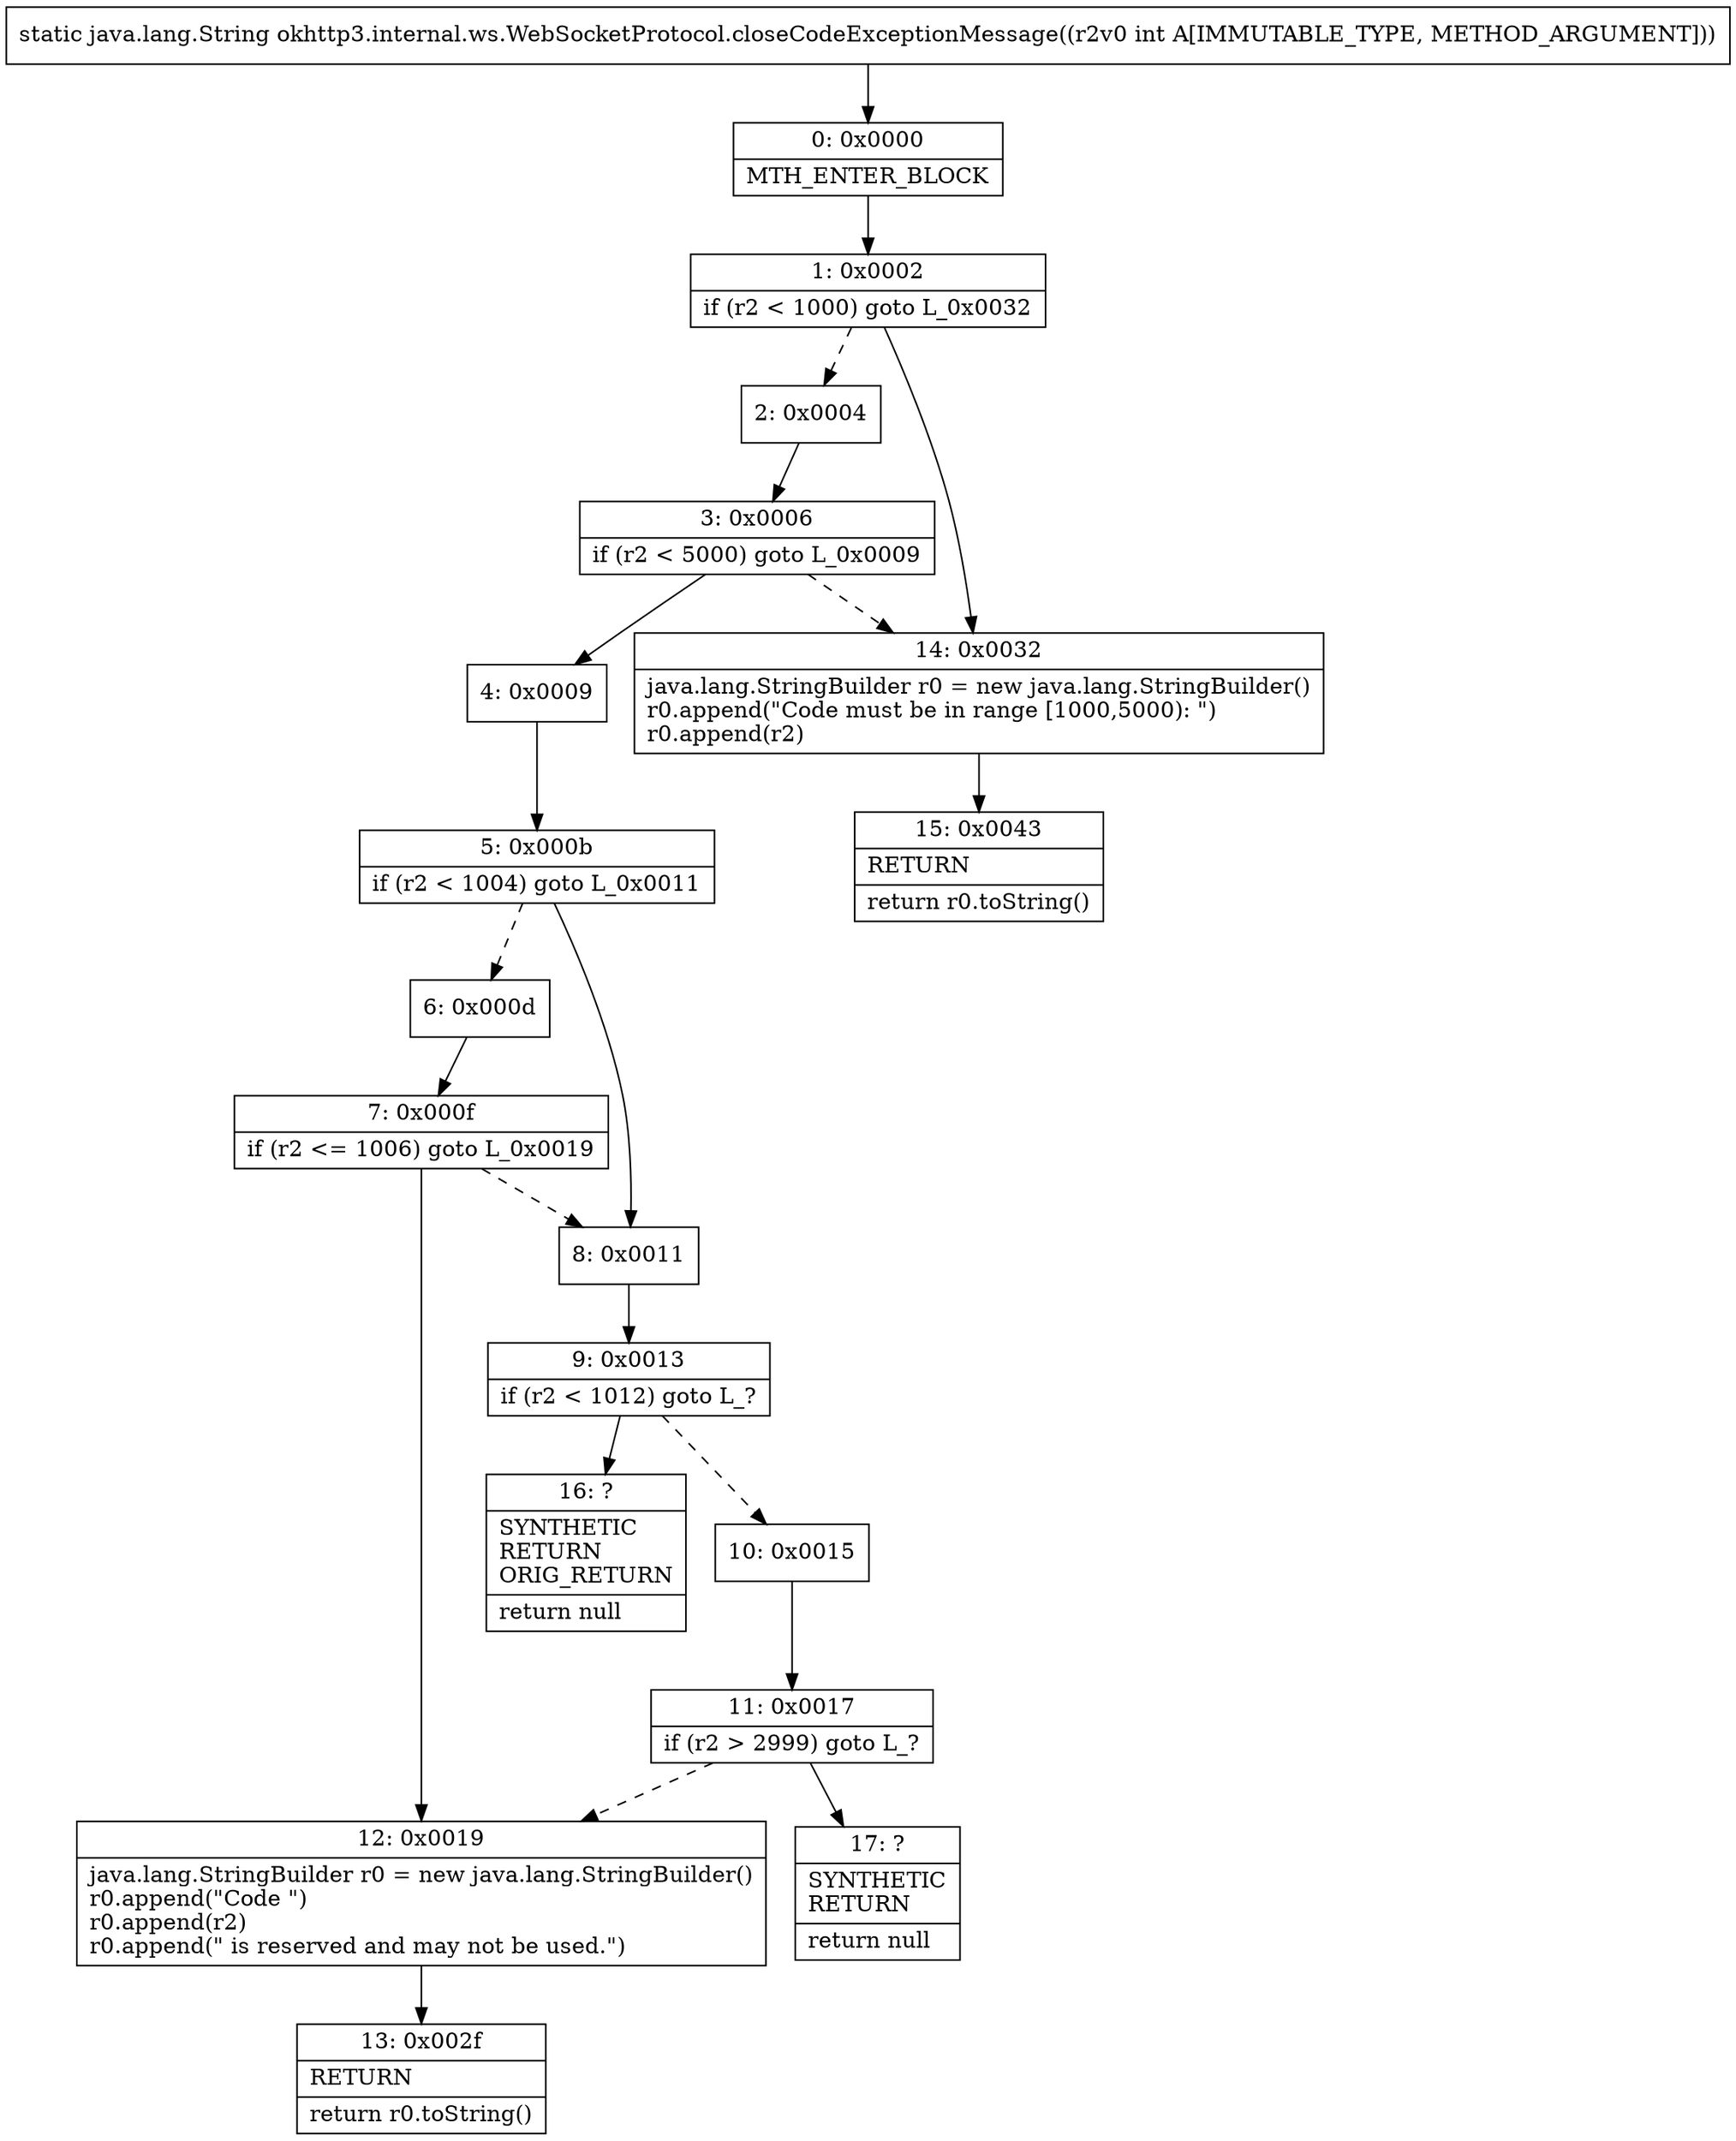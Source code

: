 digraph "CFG forokhttp3.internal.ws.WebSocketProtocol.closeCodeExceptionMessage(I)Ljava\/lang\/String;" {
Node_0 [shape=record,label="{0\:\ 0x0000|MTH_ENTER_BLOCK\l}"];
Node_1 [shape=record,label="{1\:\ 0x0002|if (r2 \< 1000) goto L_0x0032\l}"];
Node_2 [shape=record,label="{2\:\ 0x0004}"];
Node_3 [shape=record,label="{3\:\ 0x0006|if (r2 \< 5000) goto L_0x0009\l}"];
Node_4 [shape=record,label="{4\:\ 0x0009}"];
Node_5 [shape=record,label="{5\:\ 0x000b|if (r2 \< 1004) goto L_0x0011\l}"];
Node_6 [shape=record,label="{6\:\ 0x000d}"];
Node_7 [shape=record,label="{7\:\ 0x000f|if (r2 \<= 1006) goto L_0x0019\l}"];
Node_8 [shape=record,label="{8\:\ 0x0011}"];
Node_9 [shape=record,label="{9\:\ 0x0013|if (r2 \< 1012) goto L_?\l}"];
Node_10 [shape=record,label="{10\:\ 0x0015}"];
Node_11 [shape=record,label="{11\:\ 0x0017|if (r2 \> 2999) goto L_?\l}"];
Node_12 [shape=record,label="{12\:\ 0x0019|java.lang.StringBuilder r0 = new java.lang.StringBuilder()\lr0.append(\"Code \")\lr0.append(r2)\lr0.append(\" is reserved and may not be used.\")\l}"];
Node_13 [shape=record,label="{13\:\ 0x002f|RETURN\l|return r0.toString()\l}"];
Node_14 [shape=record,label="{14\:\ 0x0032|java.lang.StringBuilder r0 = new java.lang.StringBuilder()\lr0.append(\"Code must be in range [1000,5000): \")\lr0.append(r2)\l}"];
Node_15 [shape=record,label="{15\:\ 0x0043|RETURN\l|return r0.toString()\l}"];
Node_16 [shape=record,label="{16\:\ ?|SYNTHETIC\lRETURN\lORIG_RETURN\l|return null\l}"];
Node_17 [shape=record,label="{17\:\ ?|SYNTHETIC\lRETURN\l|return null\l}"];
MethodNode[shape=record,label="{static java.lang.String okhttp3.internal.ws.WebSocketProtocol.closeCodeExceptionMessage((r2v0 int A[IMMUTABLE_TYPE, METHOD_ARGUMENT])) }"];
MethodNode -> Node_0;
Node_0 -> Node_1;
Node_1 -> Node_2[style=dashed];
Node_1 -> Node_14;
Node_2 -> Node_3;
Node_3 -> Node_4;
Node_3 -> Node_14[style=dashed];
Node_4 -> Node_5;
Node_5 -> Node_6[style=dashed];
Node_5 -> Node_8;
Node_6 -> Node_7;
Node_7 -> Node_8[style=dashed];
Node_7 -> Node_12;
Node_8 -> Node_9;
Node_9 -> Node_10[style=dashed];
Node_9 -> Node_16;
Node_10 -> Node_11;
Node_11 -> Node_12[style=dashed];
Node_11 -> Node_17;
Node_12 -> Node_13;
Node_14 -> Node_15;
}

